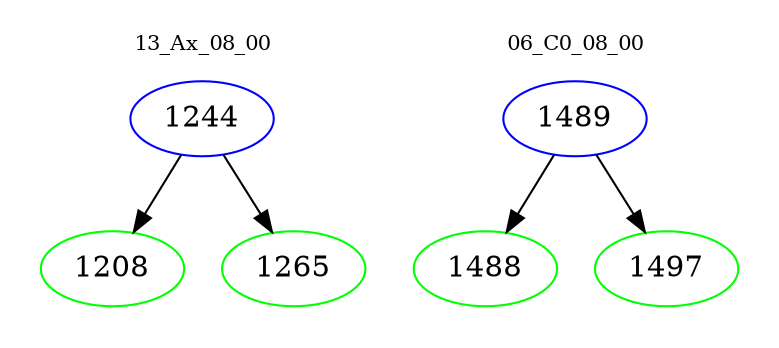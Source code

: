 digraph{
subgraph cluster_0 {
color = white
label = "13_Ax_08_00";
fontsize=10;
T0_1244 [label="1244", color="blue"]
T0_1244 -> T0_1208 [color="black"]
T0_1208 [label="1208", color="green"]
T0_1244 -> T0_1265 [color="black"]
T0_1265 [label="1265", color="green"]
}
subgraph cluster_1 {
color = white
label = "06_C0_08_00";
fontsize=10;
T1_1489 [label="1489", color="blue"]
T1_1489 -> T1_1488 [color="black"]
T1_1488 [label="1488", color="green"]
T1_1489 -> T1_1497 [color="black"]
T1_1497 [label="1497", color="green"]
}
}
